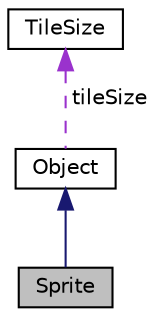 digraph "Sprite"
{
  edge [fontname="Helvetica",fontsize="10",labelfontname="Helvetica",labelfontsize="10"];
  node [fontname="Helvetica",fontsize="10",shape=record];
  Node1 [label="Sprite",height=0.2,width=0.4,color="black", fillcolor="grey75", style="filled", fontcolor="black"];
  Node2 -> Node1 [dir="back",color="midnightblue",fontsize="10",style="solid",fontname="Helvetica"];
  Node2 [label="Object",height=0.2,width=0.4,color="black", fillcolor="white", style="filled",URL="$classObject.html"];
  Node3 -> Node2 [dir="back",color="darkorchid3",fontsize="10",style="dashed",label=" tileSize" ,fontname="Helvetica"];
  Node3 [label="TileSize",height=0.2,width=0.4,color="black", fillcolor="white", style="filled",URL="$structTileSize.html"];
}
